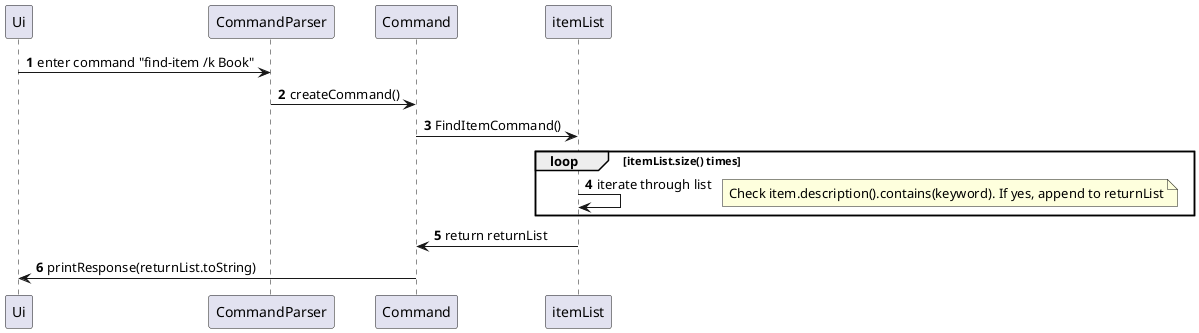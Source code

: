 @startuml
'https://plantuml.com/sequence-diagram

autonumber

Ui -> CommandParser: enter command "find-item /k Book"
CommandParser -> Command: createCommand()
Command -> itemList: FindItemCommand()
loop itemList.size() times
itemList -> itemList: iterate through list
note right
Check item.description().contains(keyword). If yes, append to returnList
end note
end
itemList -> Command: return returnList
Command -> Ui: printResponse(returnList.toString)
@enduml